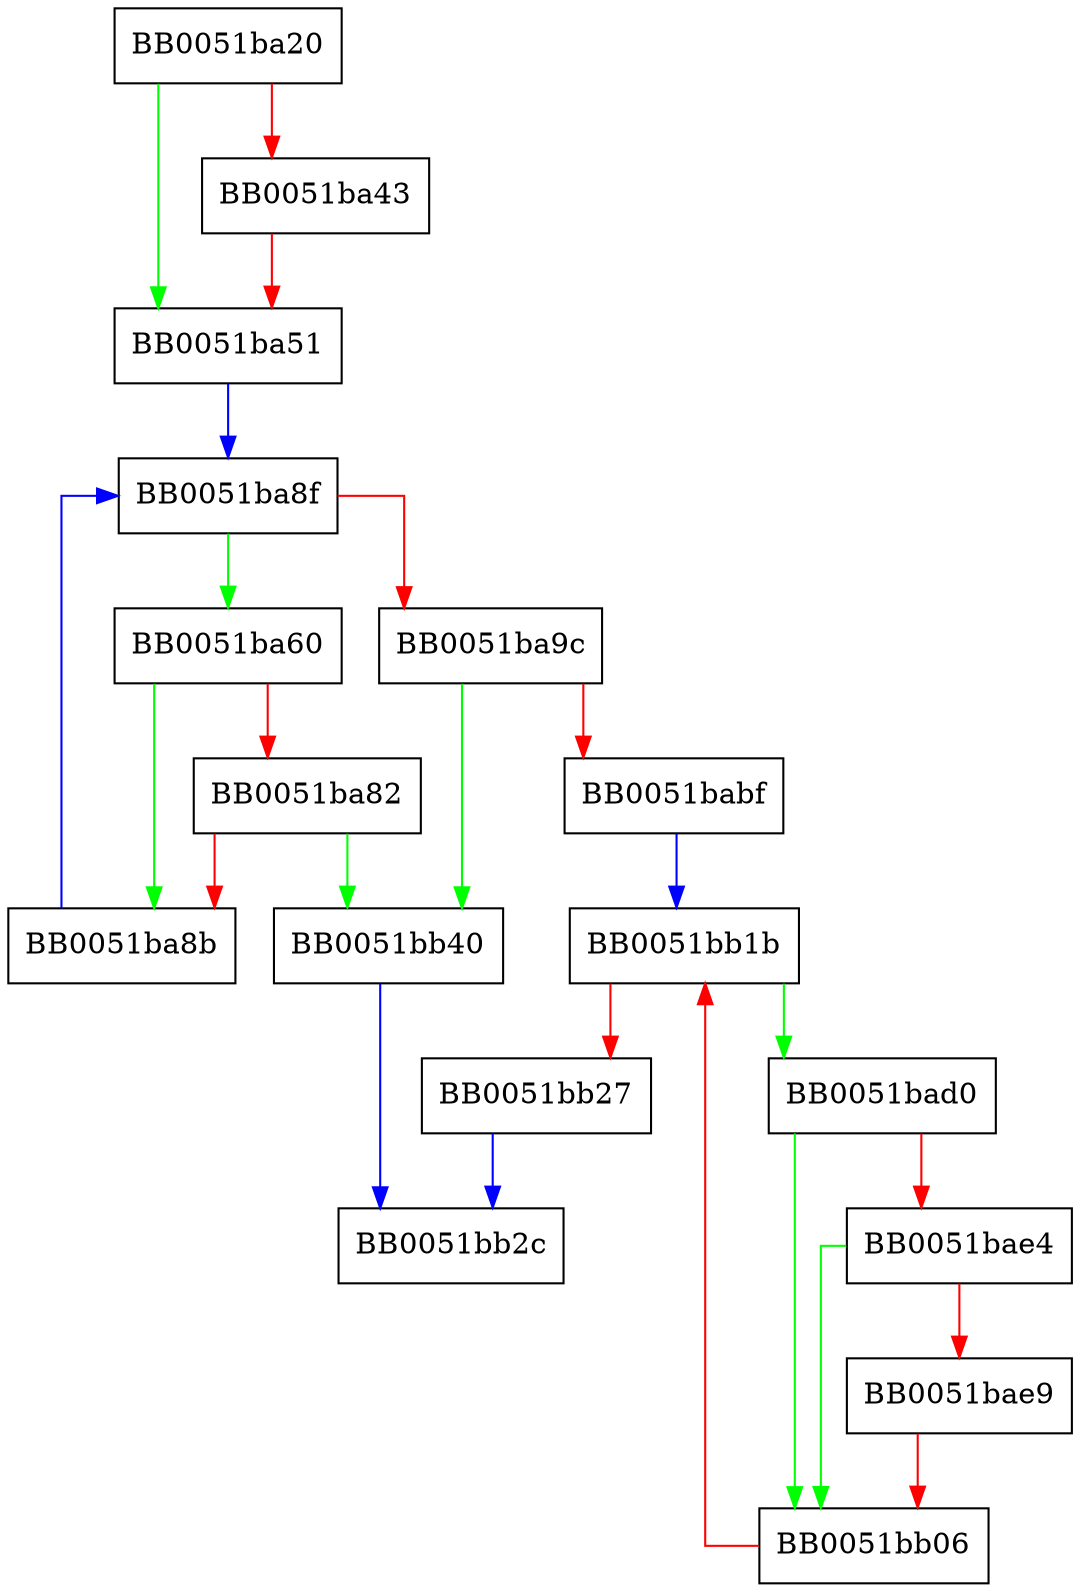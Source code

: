 digraph ossl_sk_ASN1_UTF8STRING2text {
  node [shape="box"];
  graph [splines=ortho];
  BB0051ba20 -> BB0051ba51 [color="green"];
  BB0051ba20 -> BB0051ba43 [color="red"];
  BB0051ba43 -> BB0051ba51 [color="red"];
  BB0051ba51 -> BB0051ba8f [color="blue"];
  BB0051ba60 -> BB0051ba8b [color="green"];
  BB0051ba60 -> BB0051ba82 [color="red"];
  BB0051ba82 -> BB0051bb40 [color="green"];
  BB0051ba82 -> BB0051ba8b [color="red"];
  BB0051ba8b -> BB0051ba8f [color="blue"];
  BB0051ba8f -> BB0051ba60 [color="green"];
  BB0051ba8f -> BB0051ba9c [color="red"];
  BB0051ba9c -> BB0051bb40 [color="green"];
  BB0051ba9c -> BB0051babf [color="red"];
  BB0051babf -> BB0051bb1b [color="blue"];
  BB0051bad0 -> BB0051bb06 [color="green"];
  BB0051bad0 -> BB0051bae4 [color="red"];
  BB0051bae4 -> BB0051bb06 [color="green"];
  BB0051bae4 -> BB0051bae9 [color="red"];
  BB0051bae9 -> BB0051bb06 [color="red"];
  BB0051bb06 -> BB0051bb1b [color="red"];
  BB0051bb1b -> BB0051bad0 [color="green"];
  BB0051bb1b -> BB0051bb27 [color="red"];
  BB0051bb27 -> BB0051bb2c [color="blue"];
  BB0051bb40 -> BB0051bb2c [color="blue"];
}